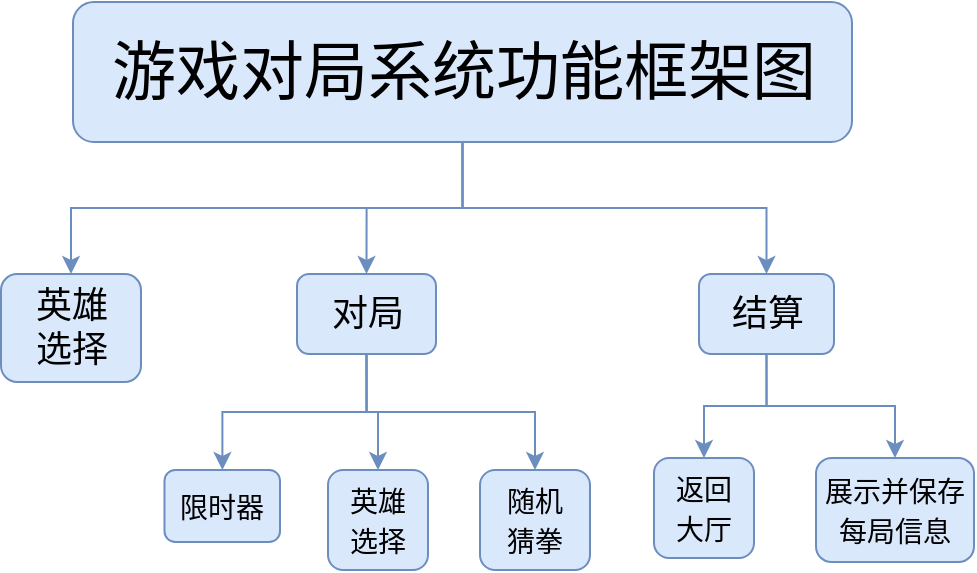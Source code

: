 <mxfile version="20.5.1" type="github">
  <diagram id="cwkzOtJedkIjrOxyIznP" name="第 1 页">
    <mxGraphModel dx="1209" dy="740" grid="1" gridSize="10" guides="1" tooltips="1" connect="1" arrows="1" fold="1" page="1" pageScale="1" pageWidth="827" pageHeight="1169" math="0" shadow="0">
      <root>
        <mxCell id="0" />
        <mxCell id="1" parent="0" />
        <mxCell id="80wj0e3KsLGc91ceqI2i-1" style="edgeStyle=orthogonalEdgeStyle;rounded=0;orthogonalLoop=1;jettySize=auto;html=1;exitX=0.5;exitY=1;exitDx=0;exitDy=0;entryX=0.5;entryY=0;entryDx=0;entryDy=0;fontFamily=Times New Roman;fontSize=16;strokeColor=#6c8ebf;fillColor=#dae8fc;" edge="1" parent="1" source="80wj0e3KsLGc91ceqI2i-4" target="80wj0e3KsLGc91ceqI2i-8">
          <mxGeometry relative="1" as="geometry" />
        </mxCell>
        <mxCell id="80wj0e3KsLGc91ceqI2i-2" style="edgeStyle=orthogonalEdgeStyle;rounded=0;orthogonalLoop=1;jettySize=auto;html=1;fontFamily=Times New Roman;fontSize=16;strokeColor=#6c8ebf;fillColor=#dae8fc;" edge="1" parent="1" source="80wj0e3KsLGc91ceqI2i-4" target="80wj0e3KsLGc91ceqI2i-12">
          <mxGeometry relative="1" as="geometry" />
        </mxCell>
        <mxCell id="80wj0e3KsLGc91ceqI2i-3" style="edgeStyle=orthogonalEdgeStyle;rounded=0;orthogonalLoop=1;jettySize=auto;html=1;entryX=0.5;entryY=0;entryDx=0;entryDy=0;fontFamily=Times New Roman;fontSize=16;strokeColor=#6c8ebf;fillColor=#dae8fc;" edge="1" parent="1" source="80wj0e3KsLGc91ceqI2i-4" target="80wj0e3KsLGc91ceqI2i-6">
          <mxGeometry relative="1" as="geometry" />
        </mxCell>
        <mxCell id="80wj0e3KsLGc91ceqI2i-4" value="游戏对局系统功能框架图" style="rounded=1;whiteSpace=wrap;html=1;fontFamily=Times New Roman;fontSize=32;strokeColor=#6c8ebf;fillColor=#dae8fc;" vertex="1" parent="1">
          <mxGeometry x="260.5" y="250" width="389.5" height="70" as="geometry" />
        </mxCell>
        <mxCell id="80wj0e3KsLGc91ceqI2i-6" value="&lt;span style=&quot;font-size: 18px;&quot;&gt;英雄&lt;br&gt;&lt;/span&gt;&lt;span style=&quot;font-size: 18px;&quot;&gt;选择&lt;/span&gt;" style="rounded=1;whiteSpace=wrap;html=1;fontFamily=Times New Roman;fontSize=16;strokeColor=#6c8ebf;fillColor=#dae8fc;" vertex="1" parent="1">
          <mxGeometry x="224.5" y="386" width="70" height="54" as="geometry" />
        </mxCell>
        <mxCell id="80wj0e3KsLGc91ceqI2i-7" style="edgeStyle=orthogonalEdgeStyle;rounded=0;orthogonalLoop=1;jettySize=auto;html=1;exitX=0.5;exitY=1;exitDx=0;exitDy=0;fontFamily=Times New Roman;fontSize=18;strokeColor=#6c8ebf;fillColor=#dae8fc;" edge="1" parent="1" source="80wj0e3KsLGc91ceqI2i-8" target="80wj0e3KsLGc91ceqI2i-14">
          <mxGeometry relative="1" as="geometry" />
        </mxCell>
        <mxCell id="80wj0e3KsLGc91ceqI2i-22" style="edgeStyle=orthogonalEdgeStyle;rounded=0;orthogonalLoop=1;jettySize=auto;html=1;exitX=0.5;exitY=1;exitDx=0;exitDy=0;entryX=0.5;entryY=0;entryDx=0;entryDy=0;strokeColor=#6c8ebf;fillColor=#dae8fc;" edge="1" parent="1" source="80wj0e3KsLGc91ceqI2i-8" target="80wj0e3KsLGc91ceqI2i-20">
          <mxGeometry relative="1" as="geometry" />
        </mxCell>
        <mxCell id="80wj0e3KsLGc91ceqI2i-23" style="edgeStyle=orthogonalEdgeStyle;rounded=0;orthogonalLoop=1;jettySize=auto;html=1;exitX=0.5;exitY=1;exitDx=0;exitDy=0;entryX=0.5;entryY=0;entryDx=0;entryDy=0;strokeColor=#6c8ebf;fillColor=#dae8fc;" edge="1" parent="1" source="80wj0e3KsLGc91ceqI2i-8" target="80wj0e3KsLGc91ceqI2i-21">
          <mxGeometry relative="1" as="geometry" />
        </mxCell>
        <mxCell id="80wj0e3KsLGc91ceqI2i-8" value="&lt;span style=&quot;font-size: 18px;&quot;&gt;对局&lt;/span&gt;" style="rounded=1;whiteSpace=wrap;html=1;fontFamily=Times New Roman;fontSize=16;strokeColor=#6c8ebf;fillColor=#dae8fc;" vertex="1" parent="1">
          <mxGeometry x="372.5" y="386" width="69.5" height="40" as="geometry" />
        </mxCell>
        <mxCell id="80wj0e3KsLGc91ceqI2i-9" style="edgeStyle=orthogonalEdgeStyle;rounded=0;orthogonalLoop=1;jettySize=auto;html=1;entryX=0.5;entryY=0;entryDx=0;entryDy=0;fontFamily=Times New Roman;fontSize=18;strokeColor=#6c8ebf;fillColor=#dae8fc;" edge="1" parent="1" source="80wj0e3KsLGc91ceqI2i-12" target="80wj0e3KsLGc91ceqI2i-16">
          <mxGeometry relative="1" as="geometry" />
        </mxCell>
        <mxCell id="80wj0e3KsLGc91ceqI2i-11" style="edgeStyle=orthogonalEdgeStyle;rounded=0;orthogonalLoop=1;jettySize=auto;html=1;exitX=0.5;exitY=1;exitDx=0;exitDy=0;entryX=0.5;entryY=0;entryDx=0;entryDy=0;strokeColor=#6c8ebf;fillColor=#dae8fc;" edge="1" parent="1" source="80wj0e3KsLGc91ceqI2i-12" target="80wj0e3KsLGc91ceqI2i-15">
          <mxGeometry relative="1" as="geometry" />
        </mxCell>
        <mxCell id="80wj0e3KsLGc91ceqI2i-12" value="&lt;font style=&quot;font-size: 18px;&quot;&gt;结算&lt;/font&gt;" style="rounded=1;whiteSpace=wrap;html=1;fontFamily=Times New Roman;fontSize=16;strokeColor=#6c8ebf;fillColor=#dae8fc;" vertex="1" parent="1">
          <mxGeometry x="573.5" y="386" width="67.5" height="40" as="geometry" />
        </mxCell>
        <mxCell id="80wj0e3KsLGc91ceqI2i-14" value="&lt;span style=&quot;font-size: 14px;&quot;&gt;限时器&lt;/span&gt;" style="rounded=1;whiteSpace=wrap;html=1;fontFamily=Times New Roman;fontSize=16;strokeColor=#6c8ebf;fillColor=#dae8fc;" vertex="1" parent="1">
          <mxGeometry x="306.25" y="484" width="57.75" height="36" as="geometry" />
        </mxCell>
        <mxCell id="80wj0e3KsLGc91ceqI2i-15" value="&lt;span style=&quot;font-size: 14px;&quot;&gt;返回&lt;br&gt;大厅&lt;br&gt;&lt;/span&gt;" style="rounded=1;whiteSpace=wrap;html=1;fontFamily=Times New Roman;fontSize=16;strokeColor=#6c8ebf;fillColor=#dae8fc;" vertex="1" parent="1">
          <mxGeometry x="551" y="478" width="50" height="50" as="geometry" />
        </mxCell>
        <mxCell id="80wj0e3KsLGc91ceqI2i-16" value="&lt;span style=&quot;font-size: 14px;&quot;&gt;展示并保存每局信息&lt;/span&gt;" style="rounded=1;whiteSpace=wrap;html=1;fontFamily=Times New Roman;fontSize=16;strokeColor=#6c8ebf;fillColor=#dae8fc;" vertex="1" parent="1">
          <mxGeometry x="632" y="478" width="79" height="52" as="geometry" />
        </mxCell>
        <mxCell id="80wj0e3KsLGc91ceqI2i-20" value="&lt;span style=&quot;font-size: 14px;&quot;&gt;英雄&lt;br&gt;选择&lt;/span&gt;" style="rounded=1;whiteSpace=wrap;html=1;fontFamily=Times New Roman;fontSize=16;strokeColor=#6c8ebf;fillColor=#dae8fc;" vertex="1" parent="1">
          <mxGeometry x="388" y="484" width="50" height="50" as="geometry" />
        </mxCell>
        <mxCell id="80wj0e3KsLGc91ceqI2i-21" value="&lt;span style=&quot;font-size: 14px;&quot;&gt;随机&lt;br&gt;猜拳&lt;/span&gt;" style="rounded=1;whiteSpace=wrap;html=1;fontFamily=Times New Roman;fontSize=16;strokeColor=#6c8ebf;fillColor=#dae8fc;" vertex="1" parent="1">
          <mxGeometry x="464" y="484" width="55" height="50" as="geometry" />
        </mxCell>
      </root>
    </mxGraphModel>
  </diagram>
</mxfile>

